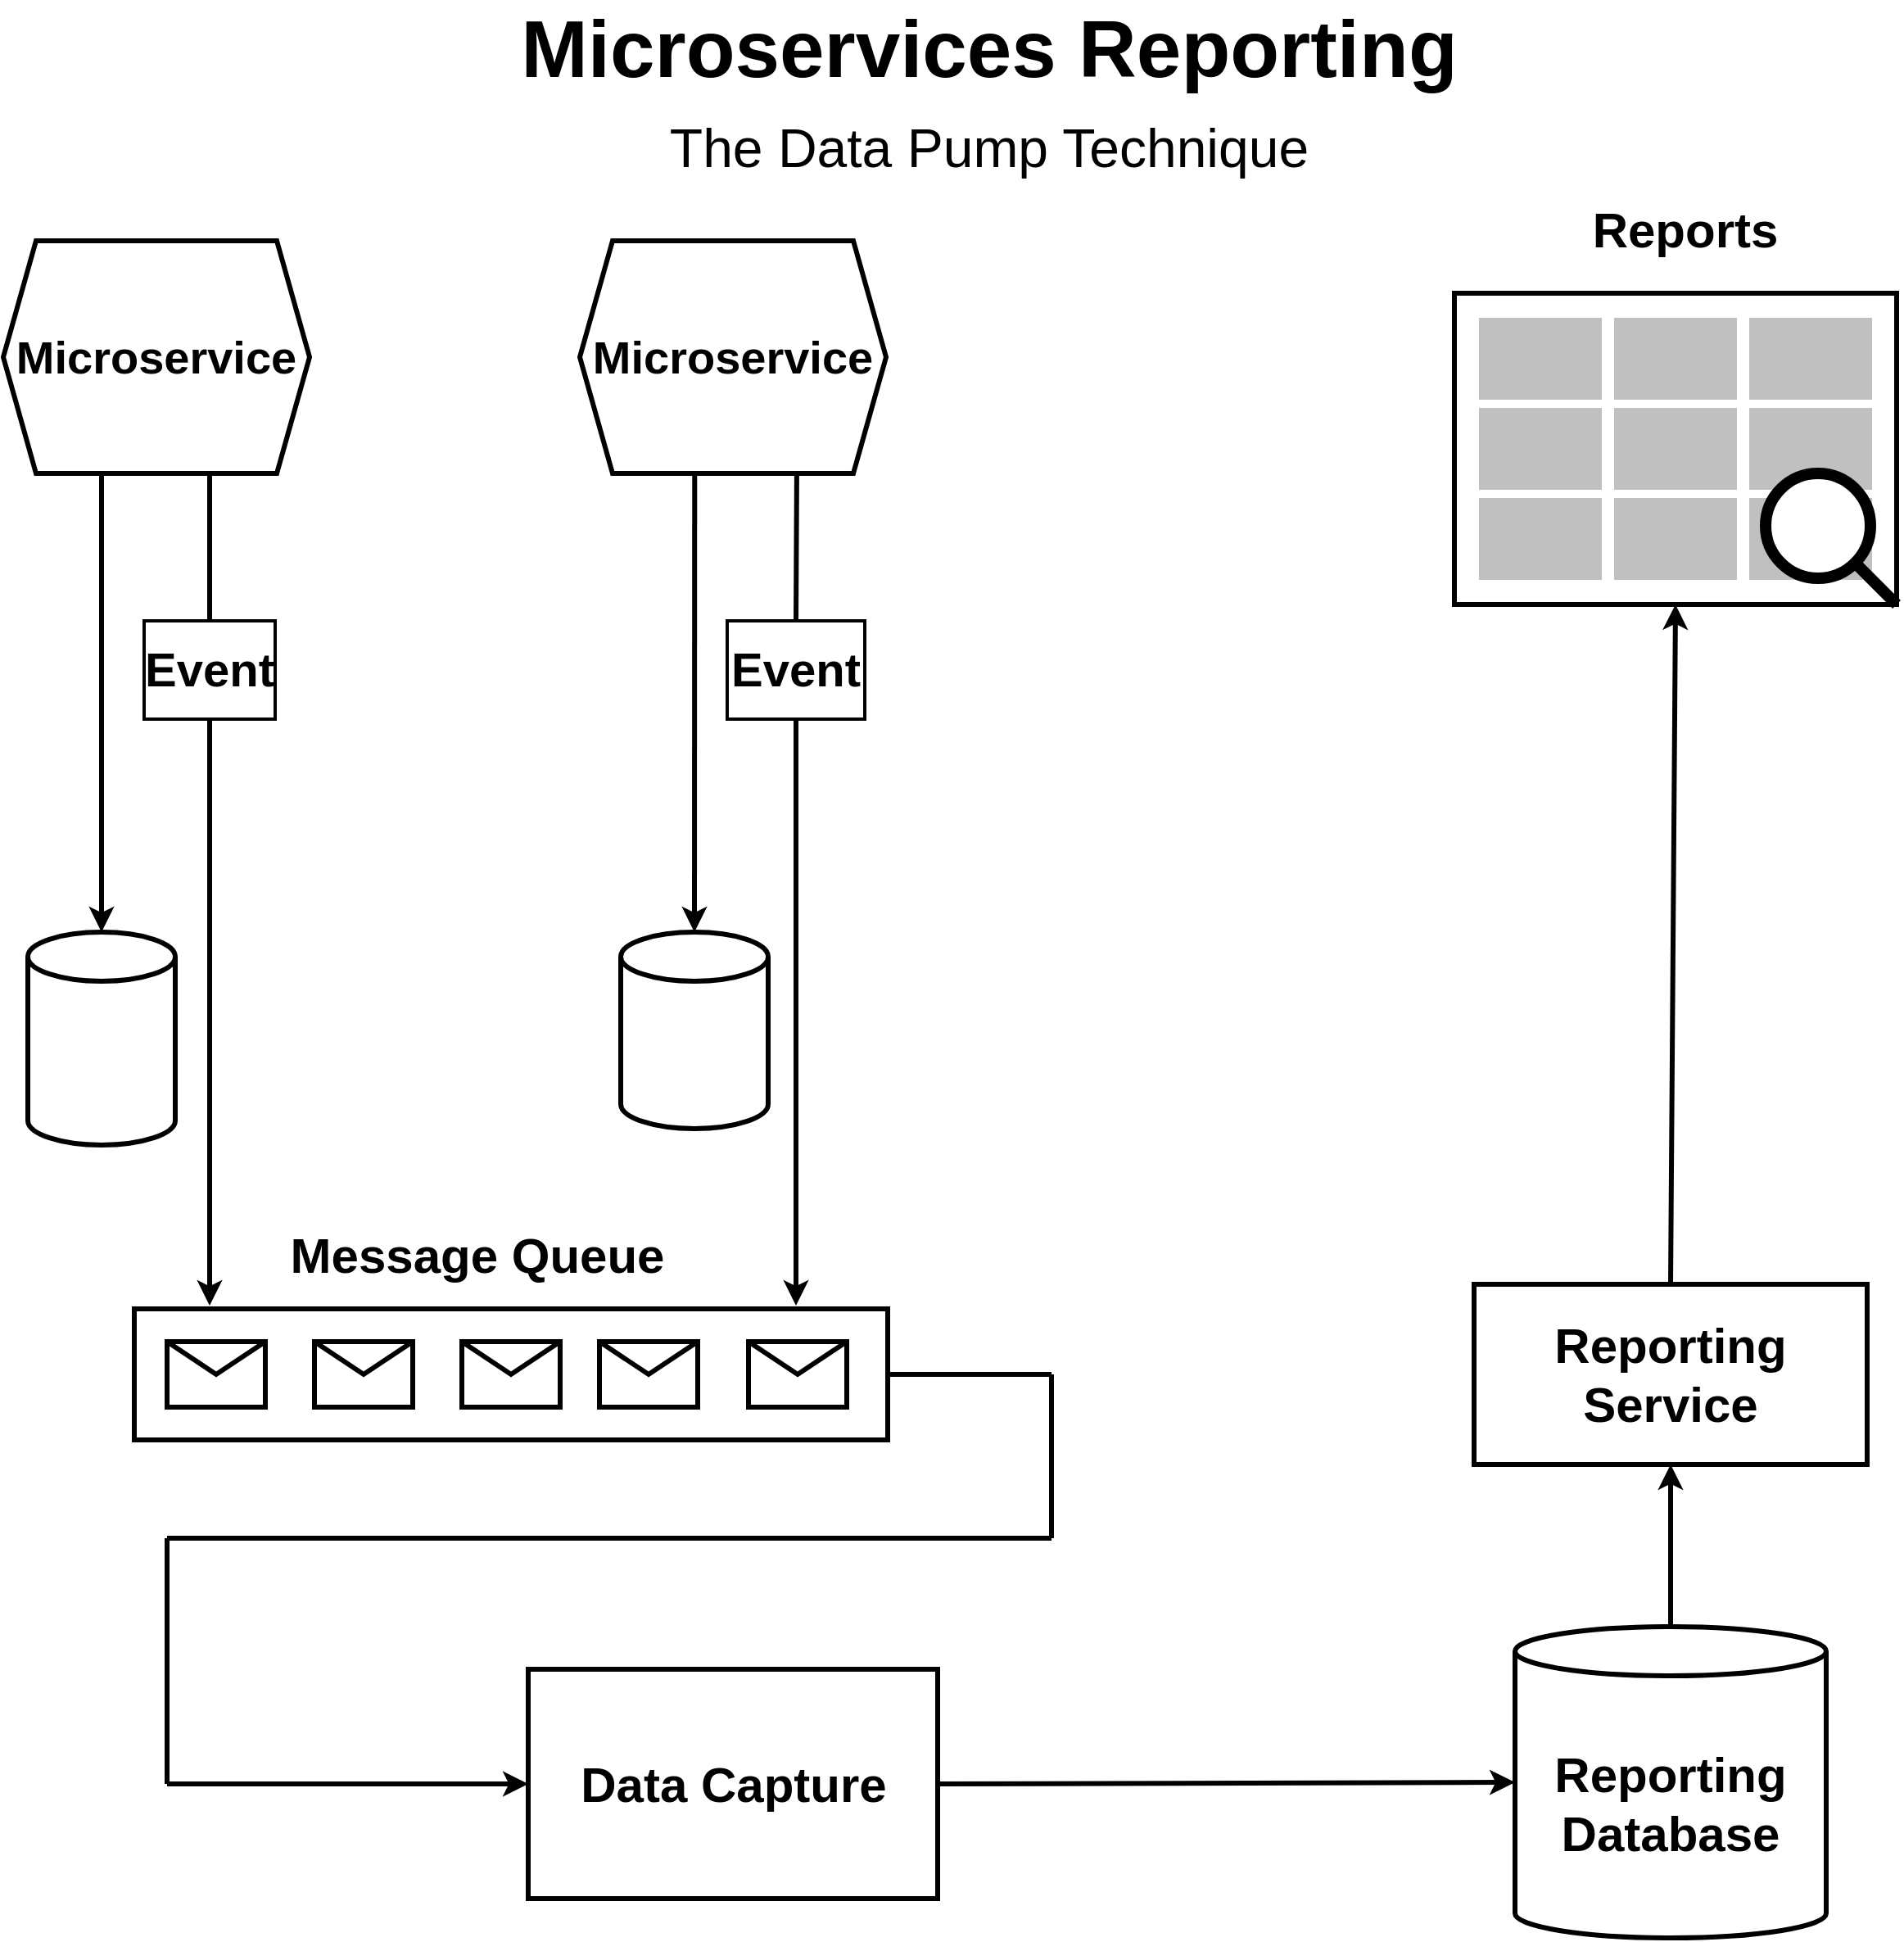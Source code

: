 <mxfile version="18.0.6" type="device"><diagram id="UkUWFfNGELdD6xUfFk-p" name="MicroservicesReporting"><mxGraphModel dx="2076" dy="1298" grid="1" gridSize="10" guides="1" tooltips="1" connect="1" arrows="1" fold="1" page="1" pageScale="1" pageWidth="1250" pageHeight="1250" math="0" shadow="0"><root><mxCell id="0"/><mxCell id="1" parent="0"/><mxCell id="hsGeFQr3q_7OY9mEmTEN-2" value="Microservice" style="shape=hexagon;perimeter=hexagonPerimeter2;whiteSpace=wrap;html=1;fixedSize=1;fontSize=28;strokeWidth=3;fontStyle=1" vertex="1" parent="1"><mxGeometry x="43" y="152" width="187" height="142" as="geometry"/></mxCell><mxCell id="hsGeFQr3q_7OY9mEmTEN-4" value="" style="shape=cylinder3;whiteSpace=wrap;html=1;boundedLbl=1;backgroundOutline=1;size=15;fontSize=27;strokeWidth=3;" vertex="1" parent="1"><mxGeometry x="58" y="574" width="90" height="130" as="geometry"/></mxCell><mxCell id="hsGeFQr3q_7OY9mEmTEN-5" value="" style="shape=cylinder3;whiteSpace=wrap;html=1;boundedLbl=1;backgroundOutline=1;size=15;fontSize=27;strokeWidth=3;" vertex="1" parent="1"><mxGeometry x="420" y="574" width="90" height="120" as="geometry"/></mxCell><mxCell id="hsGeFQr3q_7OY9mEmTEN-7" value="Microservice" style="shape=hexagon;perimeter=hexagonPerimeter2;whiteSpace=wrap;html=1;fixedSize=1;fontSize=28;strokeWidth=3;fontStyle=1" vertex="1" parent="1"><mxGeometry x="395" y="152" width="187" height="142" as="geometry"/></mxCell><mxCell id="hsGeFQr3q_7OY9mEmTEN-8" value="" style="endArrow=classic;html=1;rounded=0;fontSize=27;entryX=0.5;entryY=0;entryDx=0;entryDy=0;entryPerimeter=0;strokeWidth=3;" edge="1" parent="1" target="hsGeFQr3q_7OY9mEmTEN-4"><mxGeometry width="50" height="50" relative="1" as="geometry"><mxPoint x="103" y="294" as="sourcePoint"/><mxPoint x="453" y="654" as="targetPoint"/></mxGeometry></mxCell><mxCell id="hsGeFQr3q_7OY9mEmTEN-9" value="" style="endArrow=classic;html=1;rounded=0;fontSize=27;exitX=0.375;exitY=1;exitDx=0;exitDy=0;entryX=0.5;entryY=0;entryDx=0;entryDy=0;entryPerimeter=0;strokeWidth=3;" edge="1" parent="1" source="hsGeFQr3q_7OY9mEmTEN-7" target="hsGeFQr3q_7OY9mEmTEN-5"><mxGeometry width="50" height="50" relative="1" as="geometry"><mxPoint x="403" y="704" as="sourcePoint"/><mxPoint x="453" y="654" as="targetPoint"/></mxGeometry></mxCell><mxCell id="hsGeFQr3q_7OY9mEmTEN-14" value="" style="rounded=0;whiteSpace=wrap;html=1;fontSize=27;strokeWidth=3;fillColor=#FFFFFF;" vertex="1" parent="1"><mxGeometry x="123" y="804" width="460" height="80" as="geometry"/></mxCell><mxCell id="hsGeFQr3q_7OY9mEmTEN-13" value="" style="shape=message;html=1;whiteSpace=wrap;html=1;outlineConnect=0;fontSize=27;strokeWidth=3;fillColor=#FFFFFF;" vertex="1" parent="1"><mxGeometry x="143" y="824" width="60" height="40" as="geometry"/></mxCell><mxCell id="hsGeFQr3q_7OY9mEmTEN-15" value="" style="shape=message;html=1;whiteSpace=wrap;html=1;outlineConnect=0;fontSize=27;strokeWidth=3;fillColor=#FFFFFF;" vertex="1" parent="1"><mxGeometry x="498" y="824" width="60" height="40" as="geometry"/></mxCell><mxCell id="hsGeFQr3q_7OY9mEmTEN-16" value="" style="shape=message;html=1;whiteSpace=wrap;html=1;outlineConnect=0;fontSize=27;strokeWidth=3;fillColor=#FFFFFF;" vertex="1" parent="1"><mxGeometry x="233" y="824" width="60" height="40" as="geometry"/></mxCell><mxCell id="hsGeFQr3q_7OY9mEmTEN-17" value="" style="shape=message;html=1;whiteSpace=wrap;html=1;outlineConnect=0;fontSize=27;strokeWidth=3;fillColor=#FFFFFF;" vertex="1" parent="1"><mxGeometry x="323" y="824" width="60" height="40" as="geometry"/></mxCell><mxCell id="hsGeFQr3q_7OY9mEmTEN-19" value="" style="shape=message;html=1;whiteSpace=wrap;html=1;outlineConnect=0;fontSize=27;strokeWidth=3;fillColor=#FFFFFF;" vertex="1" parent="1"><mxGeometry x="407" y="824" width="60" height="40" as="geometry"/></mxCell><mxCell id="hsGeFQr3q_7OY9mEmTEN-20" value="Data Capture" style="rounded=0;whiteSpace=wrap;html=1;fontSize=30;strokeWidth=3;fillColor=#FFFFFF;fontStyle=1" vertex="1" parent="1"><mxGeometry x="363.5" y="1024" width="250" height="140" as="geometry"/></mxCell><mxCell id="hsGeFQr3q_7OY9mEmTEN-23" value="&lt;span style=&quot;font-size: 30px; font-weight: 700;&quot;&gt;Reporting Database&lt;/span&gt;" style="shape=cylinder3;whiteSpace=wrap;html=1;boundedLbl=1;backgroundOutline=1;size=15;fontSize=30;strokeWidth=3;" vertex="1" parent="1"><mxGeometry x="966" y="998" width="190" height="190" as="geometry"/></mxCell><mxCell id="hsGeFQr3q_7OY9mEmTEN-25" value="Reporting &lt;br style=&quot;font-size: 30px;&quot;&gt;Service" style="rounded=0;whiteSpace=wrap;html=1;fontSize=30;strokeWidth=3;fillColor=#FFFFFF;fontStyle=1" vertex="1" parent="1"><mxGeometry x="941" y="789" width="240" height="110" as="geometry"/></mxCell><mxCell id="hsGeFQr3q_7OY9mEmTEN-33" value="" style="endArrow=classic;html=1;rounded=0;fontSize=29;strokeWidth=3;entryX=0.5;entryY=1;entryDx=0;entryDy=0;exitX=0.5;exitY=0;exitDx=0;exitDy=0;" edge="1" parent="1" source="hsGeFQr3q_7OY9mEmTEN-25" target="hsGeFQr3q_7OY9mEmTEN-30"><mxGeometry width="50" height="50" relative="1" as="geometry"><mxPoint x="426" y="674" as="sourcePoint"/><mxPoint x="476" y="624" as="targetPoint"/></mxGeometry></mxCell><mxCell id="hsGeFQr3q_7OY9mEmTEN-34" value="" style="group" vertex="1" connectable="0" parent="1"><mxGeometry x="929" y="184" width="270" height="190" as="geometry"/></mxCell><mxCell id="hsGeFQr3q_7OY9mEmTEN-30" value="" style="rounded=0;whiteSpace=wrap;html=1;fontSize=29;strokeWidth=3;fillColor=#FFFFFF;" vertex="1" parent="hsGeFQr3q_7OY9mEmTEN-34"><mxGeometry width="270" height="190" as="geometry"/></mxCell><mxCell id="hsGeFQr3q_7OY9mEmTEN-32" value="" style="html=1;verticalLabelPosition=bottom;labelBackgroundColor=#ffffff;verticalAlign=top;shadow=0;dashed=0;strokeWidth=1;shape=mxgraph.ios7ui.iconGrid;fillColor=#c0c0c0;gridSize=3,3;fontSize=29;" vertex="1" parent="hsGeFQr3q_7OY9mEmTEN-34"><mxGeometry x="15" y="15" width="240" height="160" as="geometry"/></mxCell><mxCell id="hsGeFQr3q_7OY9mEmTEN-100" value="" style="html=1;verticalLabelPosition=bottom;align=center;labelBackgroundColor=#ffffff;verticalAlign=top;strokeWidth=7;strokeColor=#000000;shadow=0;dashed=0;shape=mxgraph.ios7.icons.looking_glass;fontSize=27;fillColor=#FFFFFF;" vertex="1" parent="hsGeFQr3q_7OY9mEmTEN-34"><mxGeometry x="190" y="110" width="80" height="80" as="geometry"/></mxCell><mxCell id="hsGeFQr3q_7OY9mEmTEN-35" value="" style="endArrow=classic;html=1;rounded=0;fontSize=29;strokeWidth=3;entryX=0.5;entryY=1;entryDx=0;entryDy=0;exitX=0.5;exitY=0;exitDx=0;exitDy=0;exitPerimeter=0;" edge="1" parent="1" source="hsGeFQr3q_7OY9mEmTEN-23" target="hsGeFQr3q_7OY9mEmTEN-25"><mxGeometry width="50" height="50" relative="1" as="geometry"><mxPoint x="426" y="674" as="sourcePoint"/><mxPoint x="476" y="624" as="targetPoint"/></mxGeometry></mxCell><mxCell id="hsGeFQr3q_7OY9mEmTEN-37" value="" style="endArrow=classic;html=1;rounded=0;fontSize=29;strokeWidth=3;startArrow=none;" edge="1" parent="1" source="hsGeFQr3q_7OY9mEmTEN-42"><mxGeometry width="50" height="50" relative="1" as="geometry"><mxPoint x="169" y="294" as="sourcePoint"/><mxPoint x="169" y="802" as="targetPoint"/></mxGeometry></mxCell><mxCell id="hsGeFQr3q_7OY9mEmTEN-38" value="" style="endArrow=classic;html=1;rounded=0;fontSize=29;strokeWidth=3;startArrow=none;" edge="1" parent="1" source="hsGeFQr3q_7OY9mEmTEN-45"><mxGeometry width="50" height="50" relative="1" as="geometry"><mxPoint x="527.46" y="294" as="sourcePoint"/><mxPoint x="527" y="802" as="targetPoint"/></mxGeometry></mxCell><mxCell id="hsGeFQr3q_7OY9mEmTEN-42" value="Event" style="rounded=0;whiteSpace=wrap;html=1;fontSize=29;strokeWidth=2;fillColor=#FFFFFF;fontStyle=1" vertex="1" parent="1"><mxGeometry x="129" y="384" width="80" height="60" as="geometry"/></mxCell><mxCell id="hsGeFQr3q_7OY9mEmTEN-43" value="" style="endArrow=none;html=1;rounded=0;fontSize=29;strokeWidth=3;entryX=0.5;entryY=0;entryDx=0;entryDy=0;" edge="1" parent="1" target="hsGeFQr3q_7OY9mEmTEN-42"><mxGeometry width="50" height="50" relative="1" as="geometry"><mxPoint x="169" y="294" as="sourcePoint"/><mxPoint x="168.54" y="810.4" as="targetPoint"/></mxGeometry></mxCell><mxCell id="hsGeFQr3q_7OY9mEmTEN-45" value="Event" style="rounded=0;whiteSpace=wrap;html=1;fontSize=29;strokeWidth=2;fillColor=#FFFFFF;fontStyle=1" vertex="1" parent="1"><mxGeometry x="485" y="384" width="84" height="60" as="geometry"/></mxCell><mxCell id="hsGeFQr3q_7OY9mEmTEN-46" value="" style="endArrow=none;html=1;rounded=0;fontSize=29;strokeWidth=3;entryX=0.5;entryY=0;entryDx=0;entryDy=0;" edge="1" parent="1" target="hsGeFQr3q_7OY9mEmTEN-45"><mxGeometry width="50" height="50" relative="1" as="geometry"><mxPoint x="527.46" y="294" as="sourcePoint"/><mxPoint x="527" y="810.4" as="targetPoint"/></mxGeometry></mxCell><mxCell id="hsGeFQr3q_7OY9mEmTEN-49" value="" style="endArrow=classic;html=1;rounded=0;fontSize=29;strokeWidth=3;entryX=0;entryY=0.5;entryDx=0;entryDy=0;exitX=1;exitY=0.5;exitDx=0;exitDy=0;entryPerimeter=0;" edge="1" parent="1" source="hsGeFQr3q_7OY9mEmTEN-20" target="hsGeFQr3q_7OY9mEmTEN-23"><mxGeometry width="50" height="50" relative="1" as="geometry"><mxPoint x="373" y="794" as="sourcePoint"/><mxPoint x="583" y="1094" as="targetPoint"/></mxGeometry></mxCell><mxCell id="hsGeFQr3q_7OY9mEmTEN-50" value="" style="endArrow=none;html=1;rounded=0;fontSize=29;strokeWidth=3;entryX=1;entryY=0.5;entryDx=0;entryDy=0;" edge="1" parent="1" target="hsGeFQr3q_7OY9mEmTEN-14"><mxGeometry width="50" height="50" relative="1" as="geometry"><mxPoint x="683" y="844" as="sourcePoint"/><mxPoint x="423" y="744" as="targetPoint"/></mxGeometry></mxCell><mxCell id="hsGeFQr3q_7OY9mEmTEN-51" value="" style="endArrow=none;html=1;rounded=0;fontSize=29;strokeWidth=3;" edge="1" parent="1"><mxGeometry width="50" height="50" relative="1" as="geometry"><mxPoint x="683" y="944" as="sourcePoint"/><mxPoint x="683" y="844" as="targetPoint"/></mxGeometry></mxCell><mxCell id="hsGeFQr3q_7OY9mEmTEN-52" value="" style="endArrow=none;html=1;rounded=0;fontSize=29;strokeWidth=3;" edge="1" parent="1"><mxGeometry width="50" height="50" relative="1" as="geometry"><mxPoint x="143" y="944" as="sourcePoint"/><mxPoint x="683" y="944" as="targetPoint"/></mxGeometry></mxCell><mxCell id="hsGeFQr3q_7OY9mEmTEN-53" value="" style="endArrow=none;html=1;rounded=0;fontSize=29;strokeWidth=3;" edge="1" parent="1"><mxGeometry width="50" height="50" relative="1" as="geometry"><mxPoint x="143" y="944" as="sourcePoint"/><mxPoint x="143" y="1094" as="targetPoint"/></mxGeometry></mxCell><mxCell id="hsGeFQr3q_7OY9mEmTEN-57" value="" style="endArrow=classic;html=1;rounded=0;fontSize=29;strokeWidth=3;entryX=0;entryY=0.5;entryDx=0;entryDy=0;" edge="1" parent="1" target="hsGeFQr3q_7OY9mEmTEN-20"><mxGeometry width="50" height="50" relative="1" as="geometry"><mxPoint x="143" y="1094" as="sourcePoint"/><mxPoint x="423" y="744" as="targetPoint"/></mxGeometry></mxCell><mxCell id="hsGeFQr3q_7OY9mEmTEN-101" value="Microservices Reporting" style="text;html=1;strokeColor=none;fillColor=none;align=center;verticalAlign=middle;whiteSpace=wrap;rounded=0;fontSize=49;fontStyle=1" vertex="1" parent="1"><mxGeometry x="340" y="20" width="610" height="30" as="geometry"/></mxCell><mxCell id="hsGeFQr3q_7OY9mEmTEN-102" value="Message Queue" style="text;html=1;strokeColor=none;fillColor=none;align=center;verticalAlign=middle;whiteSpace=wrap;rounded=0;fontSize=30;fontStyle=1" vertex="1" parent="1"><mxGeometry x="209" y="756" width="247" height="30" as="geometry"/></mxCell><mxCell id="hsGeFQr3q_7OY9mEmTEN-104" value="The Data Pump Technique" style="text;html=1;strokeColor=none;fillColor=none;align=center;verticalAlign=middle;whiteSpace=wrap;rounded=0;fontSize=33;" vertex="1" parent="1"><mxGeometry x="425" y="80" width="440" height="30" as="geometry"/></mxCell><mxCell id="hsGeFQr3q_7OY9mEmTEN-105" value="Reports" style="text;html=1;strokeColor=none;fillColor=none;align=center;verticalAlign=middle;whiteSpace=wrap;rounded=0;fontSize=30;fontStyle=1" vertex="1" parent="1"><mxGeometry x="1020" y="130" width="100" height="30" as="geometry"/></mxCell></root></mxGraphModel></diagram></mxfile>